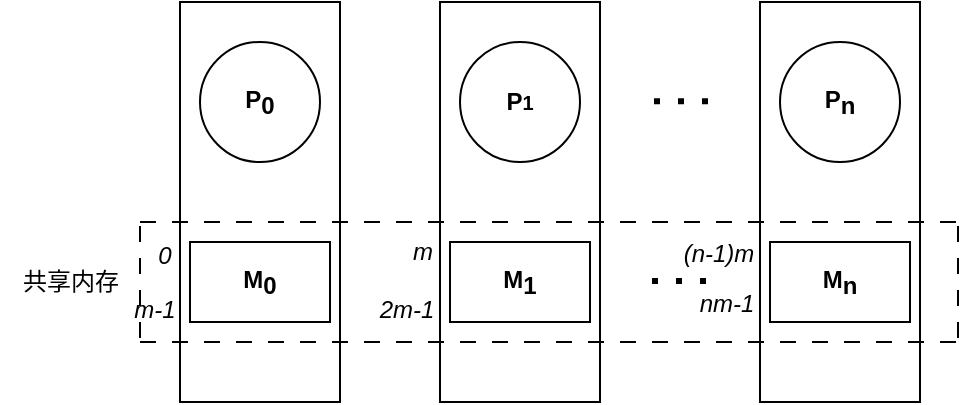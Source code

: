 <mxfile version="26.0.16">
  <diagram name="Page-1" id="J-pM2Anao2GbJ8PdXumY">
    <mxGraphModel dx="880" dy="504" grid="1" gridSize="10" guides="1" tooltips="1" connect="1" arrows="1" fold="1" page="1" pageScale="1" pageWidth="850" pageHeight="1100" math="0" shadow="0">
      <root>
        <mxCell id="0" />
        <mxCell id="1" parent="0" />
        <mxCell id="G_HXs2ZZfnjNxE5-uvip-1" value="" style="rounded=0;whiteSpace=wrap;html=1;" parent="1" vertex="1">
          <mxGeometry x="130" y="200" width="80" height="200" as="geometry" />
        </mxCell>
        <mxCell id="G_HXs2ZZfnjNxE5-uvip-2" value="&lt;b&gt;P&lt;sub&gt;&lt;font style=&quot;font-size: 12px;&quot;&gt;0&lt;/font&gt;&lt;/sub&gt;&lt;/b&gt;" style="ellipse;whiteSpace=wrap;html=1;aspect=fixed;" parent="1" vertex="1">
          <mxGeometry x="140" y="220" width="60" height="60" as="geometry" />
        </mxCell>
        <mxCell id="G_HXs2ZZfnjNxE5-uvip-4" value="" style="rounded=0;whiteSpace=wrap;html=1;" parent="1" vertex="1">
          <mxGeometry x="260" y="200" width="80" height="200" as="geometry" />
        </mxCell>
        <mxCell id="G_HXs2ZZfnjNxE5-uvip-5" value="&lt;b&gt;P&lt;span style=&quot;font-size: 10px;&quot;&gt;1&lt;/span&gt;&lt;/b&gt;" style="ellipse;whiteSpace=wrap;html=1;aspect=fixed;" parent="1" vertex="1">
          <mxGeometry x="270" y="220" width="60" height="60" as="geometry" />
        </mxCell>
        <mxCell id="G_HXs2ZZfnjNxE5-uvip-7" value="" style="rounded=0;whiteSpace=wrap;html=1;" parent="1" vertex="1">
          <mxGeometry x="420" y="200" width="80" height="200" as="geometry" />
        </mxCell>
        <mxCell id="G_HXs2ZZfnjNxE5-uvip-8" value="&lt;b&gt;P&lt;sub&gt;&lt;font style=&quot;font-size: 12px;&quot;&gt;n&lt;/font&gt;&lt;/sub&gt;&lt;/b&gt;" style="ellipse;whiteSpace=wrap;html=1;aspect=fixed;" parent="1" vertex="1">
          <mxGeometry x="430" y="220" width="60" height="60" as="geometry" />
        </mxCell>
        <mxCell id="G_HXs2ZZfnjNxE5-uvip-3" value="&lt;b&gt;M&lt;sub&gt;&lt;font style=&quot;font-size: 12px;&quot;&gt;0&lt;/font&gt;&lt;/sub&gt;&lt;/b&gt;" style="rounded=0;whiteSpace=wrap;html=1;" parent="1" vertex="1">
          <mxGeometry x="135" y="320" width="70" height="40" as="geometry" />
        </mxCell>
        <mxCell id="G_HXs2ZZfnjNxE5-uvip-6" value="&lt;b&gt;M&lt;sub&gt;&lt;font style=&quot;font-size: 12px;&quot;&gt;1&lt;/font&gt;&lt;/sub&gt;&lt;/b&gt;" style="rounded=0;whiteSpace=wrap;html=1;" parent="1" vertex="1">
          <mxGeometry x="265" y="320" width="70" height="40" as="geometry" />
        </mxCell>
        <mxCell id="G_HXs2ZZfnjNxE5-uvip-9" value="&lt;b&gt;M&lt;sub&gt;&lt;font style=&quot;font-size: 12px;&quot;&gt;n&lt;/font&gt;&lt;/sub&gt;&lt;/b&gt;" style="rounded=0;whiteSpace=wrap;html=1;" parent="1" vertex="1">
          <mxGeometry x="425" y="320" width="70" height="40" as="geometry" />
        </mxCell>
        <mxCell id="G_HXs2ZZfnjNxE5-uvip-11" value="" style="endArrow=none;dashed=1;html=1;dashPattern=1 3;strokeWidth=3;rounded=0;" parent="1" edge="1">
          <mxGeometry width="50" height="50" relative="1" as="geometry">
            <mxPoint x="367" y="249.67" as="sourcePoint" />
            <mxPoint x="396" y="249.67" as="targetPoint" />
          </mxGeometry>
        </mxCell>
        <mxCell id="G_HXs2ZZfnjNxE5-uvip-12" value="" style="endArrow=none;dashed=1;html=1;dashPattern=8 8;strokeWidth=1;rounded=0;" parent="1" edge="1">
          <mxGeometry width="50" height="50" relative="1" as="geometry">
            <mxPoint x="110" y="310" as="sourcePoint" />
            <mxPoint x="520" y="310" as="targetPoint" />
          </mxGeometry>
        </mxCell>
        <mxCell id="G_HXs2ZZfnjNxE5-uvip-13" value="" style="endArrow=none;dashed=1;html=1;dashPattern=8 8;strokeWidth=1;rounded=0;" parent="1" edge="1">
          <mxGeometry width="50" height="50" relative="1" as="geometry">
            <mxPoint x="110" y="370" as="sourcePoint" />
            <mxPoint x="520" y="370" as="targetPoint" />
          </mxGeometry>
        </mxCell>
        <mxCell id="G_HXs2ZZfnjNxE5-uvip-14" value="" style="endArrow=none;dashed=1;html=1;dashPattern=8 8;strokeWidth=1;rounded=0;" parent="1" edge="1">
          <mxGeometry width="50" height="50" relative="1" as="geometry">
            <mxPoint x="110" y="312" as="sourcePoint" />
            <mxPoint x="110" y="372" as="targetPoint" />
          </mxGeometry>
        </mxCell>
        <mxCell id="G_HXs2ZZfnjNxE5-uvip-15" value="" style="endArrow=none;dashed=1;html=1;dashPattern=8 8;strokeWidth=1;rounded=0;" parent="1" edge="1">
          <mxGeometry width="50" height="50" relative="1" as="geometry">
            <mxPoint x="519" y="312" as="sourcePoint" />
            <mxPoint x="519" y="372" as="targetPoint" />
          </mxGeometry>
        </mxCell>
        <mxCell id="ZnYRXskgDxxrTp7AfqVP-1" value="" style="endArrow=none;dashed=1;html=1;dashPattern=1 3;strokeWidth=3;rounded=0;" parent="1" edge="1">
          <mxGeometry width="50" height="50" relative="1" as="geometry">
            <mxPoint x="366" y="339.5" as="sourcePoint" />
            <mxPoint x="395" y="339.5" as="targetPoint" />
          </mxGeometry>
        </mxCell>
        <mxCell id="ZnYRXskgDxxrTp7AfqVP-2" value="共享内存" style="text;html=1;align=center;verticalAlign=middle;resizable=0;points=[];autosize=1;strokeColor=none;fillColor=none;" parent="1" vertex="1">
          <mxGeometry x="40" y="325" width="70" height="30" as="geometry" />
        </mxCell>
        <mxCell id="nJyeI7YmyjsnJ4lN7khb-1" value="&lt;i&gt;0&lt;/i&gt;" style="text;html=1;align=center;verticalAlign=middle;resizable=0;points=[];autosize=1;strokeColor=none;fillColor=none;" vertex="1" parent="1">
          <mxGeometry x="107" y="312" width="30" height="30" as="geometry" />
        </mxCell>
        <mxCell id="nJyeI7YmyjsnJ4lN7khb-2" value="&lt;i&gt;m-1&lt;/i&gt;" style="text;html=1;align=center;verticalAlign=middle;resizable=0;points=[];autosize=1;strokeColor=none;fillColor=none;" vertex="1" parent="1">
          <mxGeometry x="97" y="339" width="40" height="30" as="geometry" />
        </mxCell>
        <mxCell id="nJyeI7YmyjsnJ4lN7khb-3" value="&lt;i&gt;m&lt;/i&gt;" style="text;html=1;align=center;verticalAlign=middle;resizable=0;points=[];autosize=1;strokeColor=none;fillColor=none;" vertex="1" parent="1">
          <mxGeometry x="236" y="310" width="30" height="30" as="geometry" />
        </mxCell>
        <mxCell id="nJyeI7YmyjsnJ4lN7khb-4" value="&lt;i&gt;2m-1&lt;/i&gt;" style="text;html=1;align=center;verticalAlign=middle;resizable=0;points=[];autosize=1;strokeColor=none;fillColor=none;" vertex="1" parent="1">
          <mxGeometry x="218" y="339" width="50" height="30" as="geometry" />
        </mxCell>
        <mxCell id="nJyeI7YmyjsnJ4lN7khb-5" value="&lt;i&gt;(n-1)m&lt;/i&gt;" style="text;html=1;align=center;verticalAlign=middle;resizable=0;points=[];autosize=1;strokeColor=none;fillColor=none;" vertex="1" parent="1">
          <mxGeometry x="369" y="311" width="60" height="30" as="geometry" />
        </mxCell>
        <mxCell id="nJyeI7YmyjsnJ4lN7khb-6" value="&lt;i&gt;nm-1&lt;/i&gt;" style="text;html=1;align=center;verticalAlign=middle;resizable=0;points=[];autosize=1;strokeColor=none;fillColor=none;" vertex="1" parent="1">
          <mxGeometry x="378" y="336" width="50" height="30" as="geometry" />
        </mxCell>
      </root>
    </mxGraphModel>
  </diagram>
</mxfile>
